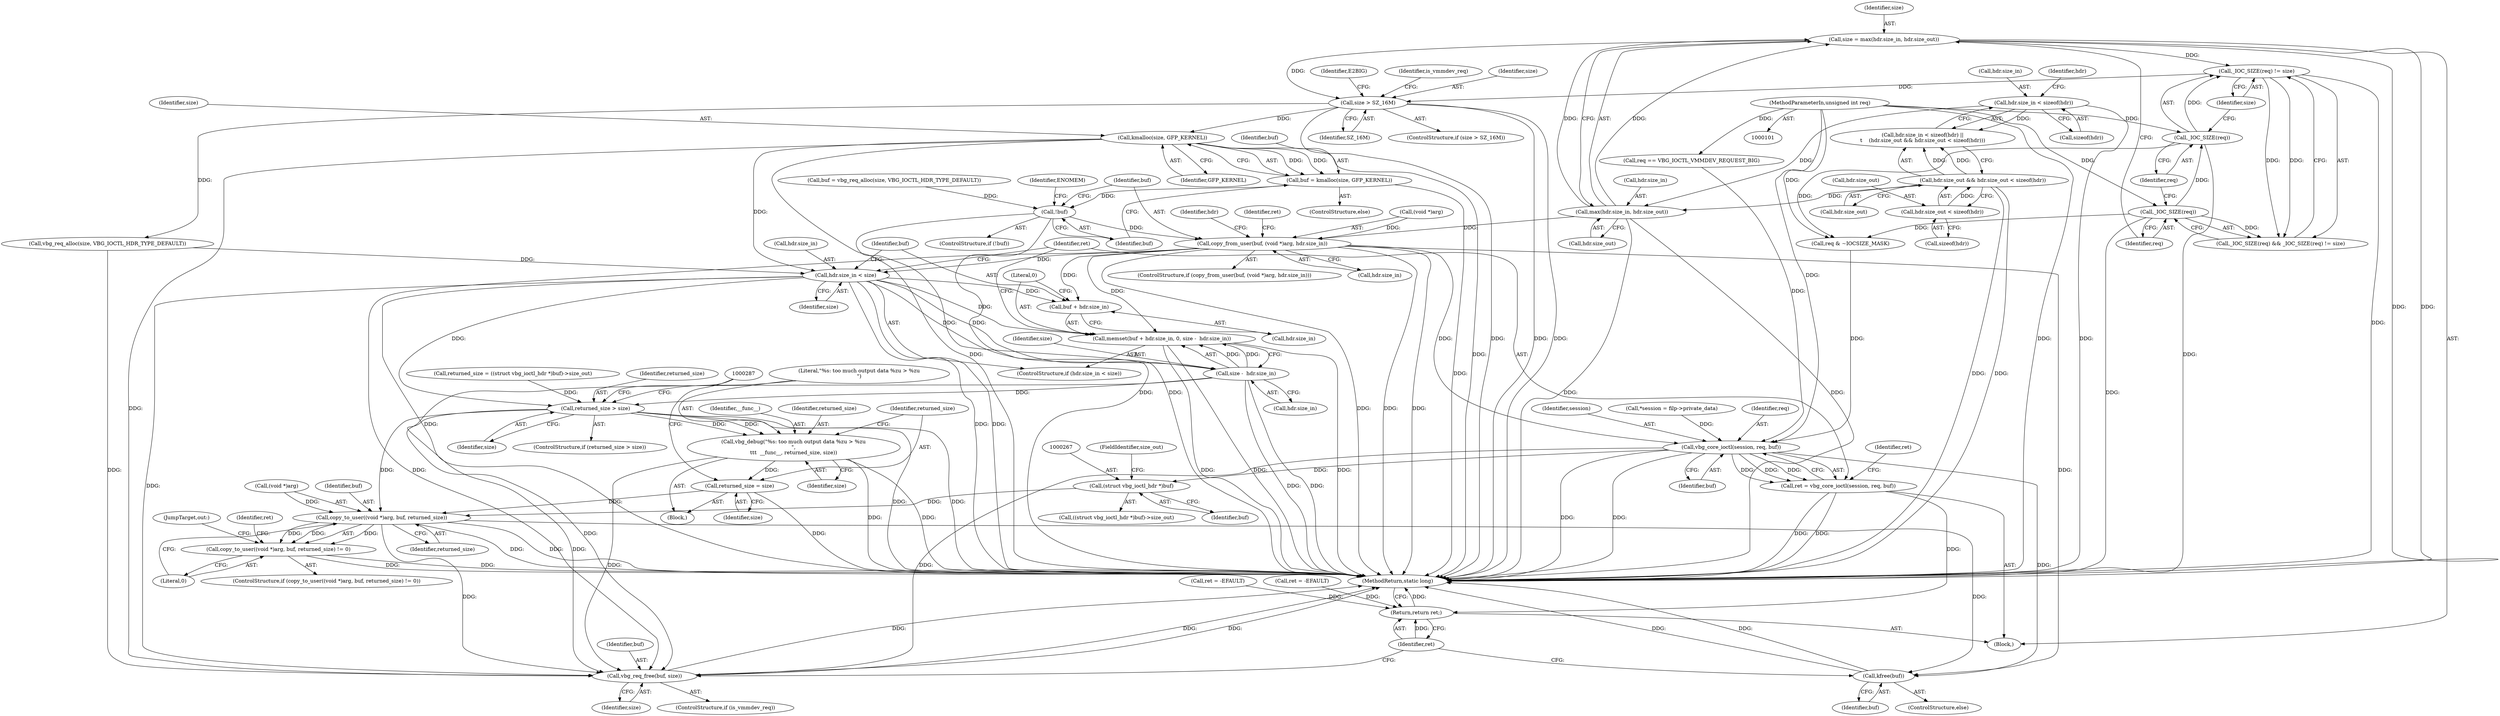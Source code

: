 digraph "0_linux_bd23a7269834dc7c1f93e83535d16ebc44b75eba@API" {
"1000212" [label="(Call,kmalloc(size, GFP_KERNEL))"];
"1000184" [label="(Call,size > SZ_16M)"];
"1000163" [label="(Call,size = max(hdr.size_in, hdr.size_out))"];
"1000165" [label="(Call,max(hdr.size_in, hdr.size_out))"];
"1000144" [label="(Call,hdr.size_in < sizeof(hdr))"];
"1000150" [label="(Call,hdr.size_out && hdr.size_out < sizeof(hdr))"];
"1000154" [label="(Call,hdr.size_out < sizeof(hdr))"];
"1000176" [label="(Call,_IOC_SIZE(req) != size)"];
"1000177" [label="(Call,_IOC_SIZE(req))"];
"1000174" [label="(Call,_IOC_SIZE(req))"];
"1000103" [label="(MethodParameterIn,unsigned int req)"];
"1000210" [label="(Call,buf = kmalloc(size, GFP_KERNEL))"];
"1000216" [label="(Call,!buf)"];
"1000222" [label="(Call,copy_from_user(buf, (void *)arg, hdr.size_in))"];
"1000237" [label="(Call,hdr.size_in < size)"];
"1000242" [label="(Call,memset(buf + hdr.size_in, 0, size -  hdr.size_in))"];
"1000243" [label="(Call,buf + hdr.size_in)"];
"1000249" [label="(Call,size -  hdr.size_in)"];
"1000271" [label="(Call,returned_size > size)"];
"1000275" [label="(Call,vbg_debug(\"%s: too much output data %zu > %zu\n\",\n\t\t\t  __func__, returned_size, size))"];
"1000280" [label="(Call,returned_size = size)"];
"1000285" [label="(Call,copy_to_user((void *)arg, buf, returned_size))"];
"1000284" [label="(Call,copy_to_user((void *)arg, buf, returned_size) != 0)"];
"1000299" [label="(Call,vbg_req_free(buf, size))"];
"1000303" [label="(Call,kfree(buf))"];
"1000256" [label="(Call,vbg_core_ioctl(session, req, buf))"];
"1000254" [label="(Call,ret = vbg_core_ioctl(session, req, buf))"];
"1000305" [label="(Return,return ret;)"];
"1000266" [label="(Call,(struct vbg_ioctl_hdr *)buf)"];
"1000292" [label="(Call,ret = -EFAULT)"];
"1000242" [label="(Call,memset(buf + hdr.size_in, 0, size -  hdr.size_in))"];
"1000243" [label="(Call,buf + hdr.size_in)"];
"1000220" [label="(Identifier,ENOMEM)"];
"1000258" [label="(Identifier,req)"];
"1000151" [label="(Call,hdr.size_out)"];
"1000186" [label="(Identifier,SZ_16M)"];
"1000257" [label="(Identifier,session)"];
"1000232" [label="(Identifier,ret)"];
"1000273" [label="(Identifier,size)"];
"1000212" [label="(Call,kmalloc(size, GFP_KERNEL))"];
"1000270" [label="(ControlStructure,if (returned_size > size))"];
"1000301" [label="(Identifier,size)"];
"1000277" [label="(Identifier,__func__)"];
"1000213" [label="(Identifier,size)"];
"1000210" [label="(Call,buf = kmalloc(size, GFP_KERNEL))"];
"1000271" [label="(Call,returned_size > size)"];
"1000290" [label="(Identifier,returned_size)"];
"1000211" [label="(Identifier,buf)"];
"1000178" [label="(Identifier,req)"];
"1000217" [label="(Identifier,buf)"];
"1000265" [label="(Call,((struct vbg_ioctl_hdr *)buf)->size_out)"];
"1000304" [label="(Identifier,buf)"];
"1000275" [label="(Call,vbg_debug(\"%s: too much output data %zu > %zu\n\",\n\t\t\t  __func__, returned_size, size))"];
"1000241" [label="(Identifier,size)"];
"1000154" [label="(Call,hdr.size_out < sizeof(hdr))"];
"1000179" [label="(Identifier,size)"];
"1000306" [label="(Identifier,ret)"];
"1000176" [label="(Call,_IOC_SIZE(req) != size)"];
"1000145" [label="(Call,hdr.size_in)"];
"1000209" [label="(ControlStructure,else)"];
"1000236" [label="(ControlStructure,if (hdr.size_in < size))"];
"1000227" [label="(Call,hdr.size_in)"];
"1000144" [label="(Call,hdr.size_in < sizeof(hdr))"];
"1000177" [label="(Call,_IOC_SIZE(req))"];
"1000143" [label="(Call,hdr.size_in < sizeof(hdr) ||\n\t    (hdr.size_out && hdr.size_out < sizeof(hdr)))"];
"1000256" [label="(Call,vbg_core_ioctl(session, req, buf))"];
"1000291" [label="(Literal,0)"];
"1000297" [label="(ControlStructure,if (is_vmmdev_req))"];
"1000215" [label="(ControlStructure,if (!buf))"];
"1000206" [label="(Call,vbg_req_alloc(size, VBG_IOCTL_HDR_TYPE_DEFAULT))"];
"1000248" [label="(Literal,0)"];
"1000189" [label="(Identifier,E2BIG)"];
"1000251" [label="(Call,hdr.size_in)"];
"1000164" [label="(Identifier,size)"];
"1000216" [label="(Call,!buf)"];
"1000169" [label="(Call,hdr.size_out)"];
"1000245" [label="(Call,hdr.size_in)"];
"1000244" [label="(Identifier,buf)"];
"1000272" [label="(Identifier,returned_size)"];
"1000263" [label="(Call,returned_size = ((struct vbg_ioctl_hdr *)buf)->size_out)"];
"1000231" [label="(Call,ret = -EFAULT)"];
"1000296" [label="(JumpTarget,out:)"];
"1000285" [label="(Call,copy_to_user((void *)arg, buf, returned_size))"];
"1000279" [label="(Identifier,size)"];
"1000175" [label="(Identifier,req)"];
"1000250" [label="(Identifier,size)"];
"1000224" [label="(Call,(void *)arg)"];
"1000281" [label="(Identifier,returned_size)"];
"1000222" [label="(Call,copy_from_user(buf, (void *)arg, hdr.size_in))"];
"1000249" [label="(Call,size -  hdr.size_in)"];
"1000155" [label="(Call,hdr.size_out)"];
"1000303" [label="(Call,kfree(buf))"];
"1000204" [label="(Call,buf = vbg_req_alloc(size, VBG_IOCTL_HDR_TYPE_DEFAULT))"];
"1000305" [label="(Return,return ret;)"];
"1000148" [label="(Call,sizeof(hdr))"];
"1000289" [label="(Identifier,buf)"];
"1000299" [label="(Call,vbg_req_free(buf, size))"];
"1000183" [label="(ControlStructure,if (size > SZ_16M))"];
"1000300" [label="(Identifier,buf)"];
"1000107" [label="(Call,*session = filp->private_data)"];
"1000103" [label="(MethodParameterIn,unsigned int req)"];
"1000282" [label="(Identifier,size)"];
"1000269" [label="(FieldIdentifier,size_out)"];
"1000268" [label="(Identifier,buf)"];
"1000283" [label="(ControlStructure,if (copy_to_user((void *)arg, buf, returned_size) != 0))"];
"1000274" [label="(Block,)"];
"1000280" [label="(Call,returned_size = size)"];
"1000152" [label="(Identifier,hdr)"];
"1000174" [label="(Call,_IOC_SIZE(req))"];
"1000276" [label="(Literal,\"%s: too much output data %zu > %zu\n\")"];
"1000105" [label="(Block,)"];
"1000150" [label="(Call,hdr.size_out && hdr.size_out < sizeof(hdr))"];
"1000259" [label="(Identifier,buf)"];
"1000158" [label="(Call,sizeof(hdr))"];
"1000254" [label="(Call,ret = vbg_core_ioctl(session, req, buf))"];
"1000278" [label="(Identifier,returned_size)"];
"1000166" [label="(Call,hdr.size_in)"];
"1000307" [label="(MethodReturn,static long)"];
"1000221" [label="(ControlStructure,if (copy_from_user(buf, (void *)arg, hdr.size_in)))"];
"1000191" [label="(Identifier,is_vmmdev_req)"];
"1000223" [label="(Identifier,buf)"];
"1000194" [label="(Call,req & ~IOCSIZE_MASK)"];
"1000284" [label="(Call,copy_to_user((void *)arg, buf, returned_size) != 0)"];
"1000165" [label="(Call,max(hdr.size_in, hdr.size_out))"];
"1000286" [label="(Call,(void *)arg)"];
"1000184" [label="(Call,size > SZ_16M)"];
"1000214" [label="(Identifier,GFP_KERNEL)"];
"1000237" [label="(Call,hdr.size_in < size)"];
"1000266" [label="(Call,(struct vbg_ioctl_hdr *)buf)"];
"1000293" [label="(Identifier,ret)"];
"1000255" [label="(Identifier,ret)"];
"1000163" [label="(Call,size = max(hdr.size_in, hdr.size_out))"];
"1000238" [label="(Call,hdr.size_in)"];
"1000261" [label="(Identifier,ret)"];
"1000173" [label="(Call,_IOC_SIZE(req) && _IOC_SIZE(req) != size)"];
"1000185" [label="(Identifier,size)"];
"1000199" [label="(Call,req == VBG_IOCTL_VMMDEV_REQUEST_BIG)"];
"1000302" [label="(ControlStructure,else)"];
"1000239" [label="(Identifier,hdr)"];
"1000212" -> "1000210"  [label="AST: "];
"1000212" -> "1000214"  [label="CFG: "];
"1000213" -> "1000212"  [label="AST: "];
"1000214" -> "1000212"  [label="AST: "];
"1000210" -> "1000212"  [label="CFG: "];
"1000212" -> "1000307"  [label="DDG: "];
"1000212" -> "1000307"  [label="DDG: "];
"1000212" -> "1000210"  [label="DDG: "];
"1000212" -> "1000210"  [label="DDG: "];
"1000184" -> "1000212"  [label="DDG: "];
"1000212" -> "1000237"  [label="DDG: "];
"1000212" -> "1000299"  [label="DDG: "];
"1000184" -> "1000183"  [label="AST: "];
"1000184" -> "1000186"  [label="CFG: "];
"1000185" -> "1000184"  [label="AST: "];
"1000186" -> "1000184"  [label="AST: "];
"1000189" -> "1000184"  [label="CFG: "];
"1000191" -> "1000184"  [label="CFG: "];
"1000184" -> "1000307"  [label="DDG: "];
"1000184" -> "1000307"  [label="DDG: "];
"1000184" -> "1000307"  [label="DDG: "];
"1000163" -> "1000184"  [label="DDG: "];
"1000176" -> "1000184"  [label="DDG: "];
"1000184" -> "1000206"  [label="DDG: "];
"1000163" -> "1000105"  [label="AST: "];
"1000163" -> "1000165"  [label="CFG: "];
"1000164" -> "1000163"  [label="AST: "];
"1000165" -> "1000163"  [label="AST: "];
"1000175" -> "1000163"  [label="CFG: "];
"1000163" -> "1000307"  [label="DDG: "];
"1000163" -> "1000307"  [label="DDG: "];
"1000165" -> "1000163"  [label="DDG: "];
"1000165" -> "1000163"  [label="DDG: "];
"1000163" -> "1000176"  [label="DDG: "];
"1000165" -> "1000169"  [label="CFG: "];
"1000166" -> "1000165"  [label="AST: "];
"1000169" -> "1000165"  [label="AST: "];
"1000165" -> "1000307"  [label="DDG: "];
"1000165" -> "1000307"  [label="DDG: "];
"1000144" -> "1000165"  [label="DDG: "];
"1000150" -> "1000165"  [label="DDG: "];
"1000165" -> "1000222"  [label="DDG: "];
"1000144" -> "1000143"  [label="AST: "];
"1000144" -> "1000148"  [label="CFG: "];
"1000145" -> "1000144"  [label="AST: "];
"1000148" -> "1000144"  [label="AST: "];
"1000152" -> "1000144"  [label="CFG: "];
"1000143" -> "1000144"  [label="CFG: "];
"1000144" -> "1000307"  [label="DDG: "];
"1000144" -> "1000143"  [label="DDG: "];
"1000150" -> "1000143"  [label="AST: "];
"1000150" -> "1000151"  [label="CFG: "];
"1000150" -> "1000154"  [label="CFG: "];
"1000151" -> "1000150"  [label="AST: "];
"1000154" -> "1000150"  [label="AST: "];
"1000143" -> "1000150"  [label="CFG: "];
"1000150" -> "1000307"  [label="DDG: "];
"1000150" -> "1000307"  [label="DDG: "];
"1000150" -> "1000143"  [label="DDG: "];
"1000150" -> "1000143"  [label="DDG: "];
"1000154" -> "1000150"  [label="DDG: "];
"1000154" -> "1000158"  [label="CFG: "];
"1000155" -> "1000154"  [label="AST: "];
"1000158" -> "1000154"  [label="AST: "];
"1000176" -> "1000173"  [label="AST: "];
"1000176" -> "1000179"  [label="CFG: "];
"1000177" -> "1000176"  [label="AST: "];
"1000179" -> "1000176"  [label="AST: "];
"1000173" -> "1000176"  [label="CFG: "];
"1000176" -> "1000307"  [label="DDG: "];
"1000176" -> "1000173"  [label="DDG: "];
"1000176" -> "1000173"  [label="DDG: "];
"1000177" -> "1000176"  [label="DDG: "];
"1000177" -> "1000178"  [label="CFG: "];
"1000178" -> "1000177"  [label="AST: "];
"1000179" -> "1000177"  [label="CFG: "];
"1000177" -> "1000307"  [label="DDG: "];
"1000174" -> "1000177"  [label="DDG: "];
"1000103" -> "1000177"  [label="DDG: "];
"1000177" -> "1000194"  [label="DDG: "];
"1000174" -> "1000173"  [label="AST: "];
"1000174" -> "1000175"  [label="CFG: "];
"1000175" -> "1000174"  [label="AST: "];
"1000178" -> "1000174"  [label="CFG: "];
"1000173" -> "1000174"  [label="CFG: "];
"1000174" -> "1000307"  [label="DDG: "];
"1000174" -> "1000173"  [label="DDG: "];
"1000103" -> "1000174"  [label="DDG: "];
"1000174" -> "1000194"  [label="DDG: "];
"1000103" -> "1000101"  [label="AST: "];
"1000103" -> "1000307"  [label="DDG: "];
"1000103" -> "1000194"  [label="DDG: "];
"1000103" -> "1000199"  [label="DDG: "];
"1000103" -> "1000256"  [label="DDG: "];
"1000210" -> "1000209"  [label="AST: "];
"1000211" -> "1000210"  [label="AST: "];
"1000217" -> "1000210"  [label="CFG: "];
"1000210" -> "1000307"  [label="DDG: "];
"1000210" -> "1000216"  [label="DDG: "];
"1000216" -> "1000215"  [label="AST: "];
"1000216" -> "1000217"  [label="CFG: "];
"1000217" -> "1000216"  [label="AST: "];
"1000220" -> "1000216"  [label="CFG: "];
"1000223" -> "1000216"  [label="CFG: "];
"1000216" -> "1000307"  [label="DDG: "];
"1000216" -> "1000307"  [label="DDG: "];
"1000204" -> "1000216"  [label="DDG: "];
"1000216" -> "1000222"  [label="DDG: "];
"1000222" -> "1000221"  [label="AST: "];
"1000222" -> "1000227"  [label="CFG: "];
"1000223" -> "1000222"  [label="AST: "];
"1000224" -> "1000222"  [label="AST: "];
"1000227" -> "1000222"  [label="AST: "];
"1000232" -> "1000222"  [label="CFG: "];
"1000239" -> "1000222"  [label="CFG: "];
"1000222" -> "1000307"  [label="DDG: "];
"1000222" -> "1000307"  [label="DDG: "];
"1000222" -> "1000307"  [label="DDG: "];
"1000224" -> "1000222"  [label="DDG: "];
"1000222" -> "1000237"  [label="DDG: "];
"1000222" -> "1000242"  [label="DDG: "];
"1000222" -> "1000243"  [label="DDG: "];
"1000222" -> "1000256"  [label="DDG: "];
"1000222" -> "1000299"  [label="DDG: "];
"1000222" -> "1000303"  [label="DDG: "];
"1000237" -> "1000236"  [label="AST: "];
"1000237" -> "1000241"  [label="CFG: "];
"1000238" -> "1000237"  [label="AST: "];
"1000241" -> "1000237"  [label="AST: "];
"1000244" -> "1000237"  [label="CFG: "];
"1000255" -> "1000237"  [label="CFG: "];
"1000237" -> "1000307"  [label="DDG: "];
"1000237" -> "1000307"  [label="DDG: "];
"1000237" -> "1000307"  [label="DDG: "];
"1000206" -> "1000237"  [label="DDG: "];
"1000237" -> "1000242"  [label="DDG: "];
"1000237" -> "1000243"  [label="DDG: "];
"1000237" -> "1000249"  [label="DDG: "];
"1000237" -> "1000249"  [label="DDG: "];
"1000237" -> "1000271"  [label="DDG: "];
"1000237" -> "1000299"  [label="DDG: "];
"1000242" -> "1000236"  [label="AST: "];
"1000242" -> "1000249"  [label="CFG: "];
"1000243" -> "1000242"  [label="AST: "];
"1000248" -> "1000242"  [label="AST: "];
"1000249" -> "1000242"  [label="AST: "];
"1000255" -> "1000242"  [label="CFG: "];
"1000242" -> "1000307"  [label="DDG: "];
"1000242" -> "1000307"  [label="DDG: "];
"1000242" -> "1000307"  [label="DDG: "];
"1000249" -> "1000242"  [label="DDG: "];
"1000249" -> "1000242"  [label="DDG: "];
"1000243" -> "1000245"  [label="CFG: "];
"1000244" -> "1000243"  [label="AST: "];
"1000245" -> "1000243"  [label="AST: "];
"1000248" -> "1000243"  [label="CFG: "];
"1000249" -> "1000251"  [label="CFG: "];
"1000250" -> "1000249"  [label="AST: "];
"1000251" -> "1000249"  [label="AST: "];
"1000249" -> "1000307"  [label="DDG: "];
"1000249" -> "1000307"  [label="DDG: "];
"1000249" -> "1000271"  [label="DDG: "];
"1000249" -> "1000299"  [label="DDG: "];
"1000271" -> "1000270"  [label="AST: "];
"1000271" -> "1000273"  [label="CFG: "];
"1000272" -> "1000271"  [label="AST: "];
"1000273" -> "1000271"  [label="AST: "];
"1000276" -> "1000271"  [label="CFG: "];
"1000287" -> "1000271"  [label="CFG: "];
"1000271" -> "1000307"  [label="DDG: "];
"1000271" -> "1000307"  [label="DDG: "];
"1000263" -> "1000271"  [label="DDG: "];
"1000271" -> "1000275"  [label="DDG: "];
"1000271" -> "1000275"  [label="DDG: "];
"1000271" -> "1000285"  [label="DDG: "];
"1000271" -> "1000299"  [label="DDG: "];
"1000275" -> "1000274"  [label="AST: "];
"1000275" -> "1000279"  [label="CFG: "];
"1000276" -> "1000275"  [label="AST: "];
"1000277" -> "1000275"  [label="AST: "];
"1000278" -> "1000275"  [label="AST: "];
"1000279" -> "1000275"  [label="AST: "];
"1000281" -> "1000275"  [label="CFG: "];
"1000275" -> "1000307"  [label="DDG: "];
"1000275" -> "1000307"  [label="DDG: "];
"1000275" -> "1000280"  [label="DDG: "];
"1000275" -> "1000299"  [label="DDG: "];
"1000280" -> "1000274"  [label="AST: "];
"1000280" -> "1000282"  [label="CFG: "];
"1000281" -> "1000280"  [label="AST: "];
"1000282" -> "1000280"  [label="AST: "];
"1000287" -> "1000280"  [label="CFG: "];
"1000280" -> "1000307"  [label="DDG: "];
"1000280" -> "1000285"  [label="DDG: "];
"1000285" -> "1000284"  [label="AST: "];
"1000285" -> "1000290"  [label="CFG: "];
"1000286" -> "1000285"  [label="AST: "];
"1000289" -> "1000285"  [label="AST: "];
"1000290" -> "1000285"  [label="AST: "];
"1000291" -> "1000285"  [label="CFG: "];
"1000285" -> "1000307"  [label="DDG: "];
"1000285" -> "1000307"  [label="DDG: "];
"1000285" -> "1000284"  [label="DDG: "];
"1000285" -> "1000284"  [label="DDG: "];
"1000285" -> "1000284"  [label="DDG: "];
"1000286" -> "1000285"  [label="DDG: "];
"1000266" -> "1000285"  [label="DDG: "];
"1000285" -> "1000299"  [label="DDG: "];
"1000285" -> "1000303"  [label="DDG: "];
"1000284" -> "1000283"  [label="AST: "];
"1000284" -> "1000291"  [label="CFG: "];
"1000291" -> "1000284"  [label="AST: "];
"1000293" -> "1000284"  [label="CFG: "];
"1000296" -> "1000284"  [label="CFG: "];
"1000284" -> "1000307"  [label="DDG: "];
"1000284" -> "1000307"  [label="DDG: "];
"1000299" -> "1000297"  [label="AST: "];
"1000299" -> "1000301"  [label="CFG: "];
"1000300" -> "1000299"  [label="AST: "];
"1000301" -> "1000299"  [label="AST: "];
"1000306" -> "1000299"  [label="CFG: "];
"1000299" -> "1000307"  [label="DDG: "];
"1000299" -> "1000307"  [label="DDG: "];
"1000299" -> "1000307"  [label="DDG: "];
"1000256" -> "1000299"  [label="DDG: "];
"1000206" -> "1000299"  [label="DDG: "];
"1000303" -> "1000302"  [label="AST: "];
"1000303" -> "1000304"  [label="CFG: "];
"1000304" -> "1000303"  [label="AST: "];
"1000306" -> "1000303"  [label="CFG: "];
"1000303" -> "1000307"  [label="DDG: "];
"1000303" -> "1000307"  [label="DDG: "];
"1000256" -> "1000303"  [label="DDG: "];
"1000256" -> "1000254"  [label="AST: "];
"1000256" -> "1000259"  [label="CFG: "];
"1000257" -> "1000256"  [label="AST: "];
"1000258" -> "1000256"  [label="AST: "];
"1000259" -> "1000256"  [label="AST: "];
"1000254" -> "1000256"  [label="CFG: "];
"1000256" -> "1000307"  [label="DDG: "];
"1000256" -> "1000307"  [label="DDG: "];
"1000256" -> "1000254"  [label="DDG: "];
"1000256" -> "1000254"  [label="DDG: "];
"1000256" -> "1000254"  [label="DDG: "];
"1000107" -> "1000256"  [label="DDG: "];
"1000199" -> "1000256"  [label="DDG: "];
"1000194" -> "1000256"  [label="DDG: "];
"1000256" -> "1000266"  [label="DDG: "];
"1000254" -> "1000105"  [label="AST: "];
"1000255" -> "1000254"  [label="AST: "];
"1000261" -> "1000254"  [label="CFG: "];
"1000254" -> "1000307"  [label="DDG: "];
"1000254" -> "1000307"  [label="DDG: "];
"1000254" -> "1000305"  [label="DDG: "];
"1000305" -> "1000105"  [label="AST: "];
"1000305" -> "1000306"  [label="CFG: "];
"1000306" -> "1000305"  [label="AST: "];
"1000307" -> "1000305"  [label="CFG: "];
"1000305" -> "1000307"  [label="DDG: "];
"1000306" -> "1000305"  [label="DDG: "];
"1000292" -> "1000305"  [label="DDG: "];
"1000231" -> "1000305"  [label="DDG: "];
"1000266" -> "1000265"  [label="AST: "];
"1000266" -> "1000268"  [label="CFG: "];
"1000267" -> "1000266"  [label="AST: "];
"1000268" -> "1000266"  [label="AST: "];
"1000269" -> "1000266"  [label="CFG: "];
}
